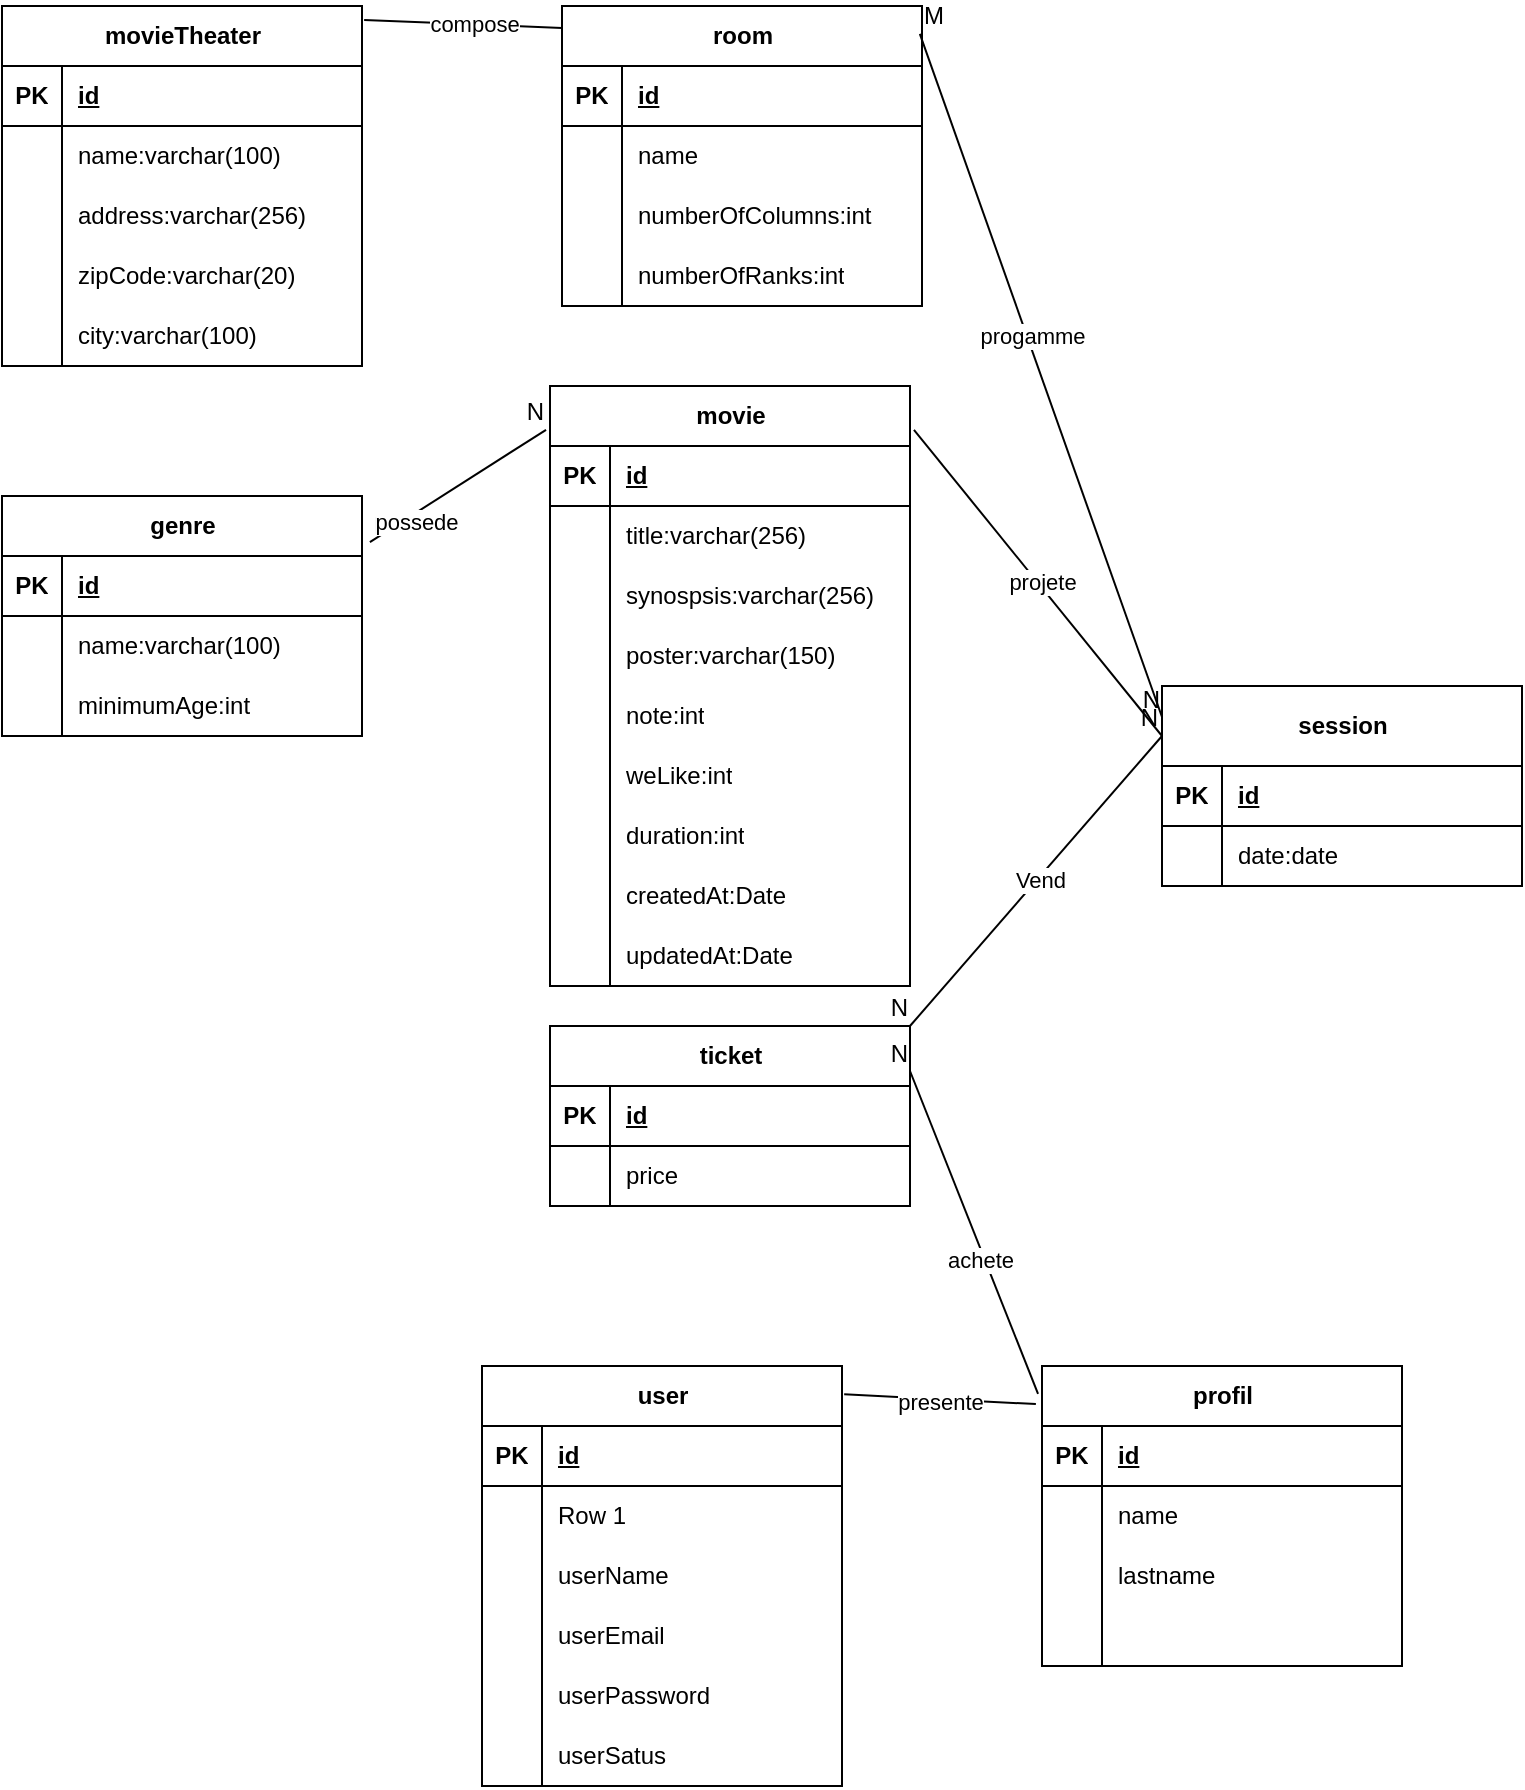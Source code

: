 <mxfile version="26.1.1">
  <diagram name="Page-1" id="TmWIu_iMLcx2jG5zVxqu">
    <mxGraphModel dx="1434" dy="746" grid="1" gridSize="10" guides="1" tooltips="1" connect="1" arrows="1" fold="1" page="1" pageScale="1" pageWidth="827" pageHeight="1169" math="0" shadow="0">
      <root>
        <mxCell id="0" />
        <mxCell id="1" parent="0" />
        <mxCell id="Eovo6TeuMwgqBrmvmddt-1" value="movieTheater" style="shape=table;startSize=30;container=1;collapsible=1;childLayout=tableLayout;fixedRows=1;rowLines=0;fontStyle=1;align=center;resizeLast=1;html=1;" vertex="1" parent="1">
          <mxGeometry x="40" y="40" width="180" height="180" as="geometry" />
        </mxCell>
        <mxCell id="Eovo6TeuMwgqBrmvmddt-2" value="" style="shape=tableRow;horizontal=0;startSize=0;swimlaneHead=0;swimlaneBody=0;fillColor=none;collapsible=0;dropTarget=0;points=[[0,0.5],[1,0.5]];portConstraint=eastwest;top=0;left=0;right=0;bottom=1;" vertex="1" parent="Eovo6TeuMwgqBrmvmddt-1">
          <mxGeometry y="30" width="180" height="30" as="geometry" />
        </mxCell>
        <mxCell id="Eovo6TeuMwgqBrmvmddt-3" value="PK" style="shape=partialRectangle;connectable=0;fillColor=none;top=0;left=0;bottom=0;right=0;fontStyle=1;overflow=hidden;whiteSpace=wrap;html=1;" vertex="1" parent="Eovo6TeuMwgqBrmvmddt-2">
          <mxGeometry width="30" height="30" as="geometry">
            <mxRectangle width="30" height="30" as="alternateBounds" />
          </mxGeometry>
        </mxCell>
        <mxCell id="Eovo6TeuMwgqBrmvmddt-4" value="id" style="shape=partialRectangle;connectable=0;fillColor=none;top=0;left=0;bottom=0;right=0;align=left;spacingLeft=6;fontStyle=5;overflow=hidden;whiteSpace=wrap;html=1;" vertex="1" parent="Eovo6TeuMwgqBrmvmddt-2">
          <mxGeometry x="30" width="150" height="30" as="geometry">
            <mxRectangle width="150" height="30" as="alternateBounds" />
          </mxGeometry>
        </mxCell>
        <mxCell id="Eovo6TeuMwgqBrmvmddt-5" value="" style="shape=tableRow;horizontal=0;startSize=0;swimlaneHead=0;swimlaneBody=0;fillColor=none;collapsible=0;dropTarget=0;points=[[0,0.5],[1,0.5]];portConstraint=eastwest;top=0;left=0;right=0;bottom=0;" vertex="1" parent="Eovo6TeuMwgqBrmvmddt-1">
          <mxGeometry y="60" width="180" height="30" as="geometry" />
        </mxCell>
        <mxCell id="Eovo6TeuMwgqBrmvmddt-6" value="" style="shape=partialRectangle;connectable=0;fillColor=none;top=0;left=0;bottom=0;right=0;editable=1;overflow=hidden;whiteSpace=wrap;html=1;" vertex="1" parent="Eovo6TeuMwgqBrmvmddt-5">
          <mxGeometry width="30" height="30" as="geometry">
            <mxRectangle width="30" height="30" as="alternateBounds" />
          </mxGeometry>
        </mxCell>
        <mxCell id="Eovo6TeuMwgqBrmvmddt-7" value="name:varchar(100)" style="shape=partialRectangle;connectable=0;fillColor=none;top=0;left=0;bottom=0;right=0;align=left;spacingLeft=6;overflow=hidden;whiteSpace=wrap;html=1;" vertex="1" parent="Eovo6TeuMwgqBrmvmddt-5">
          <mxGeometry x="30" width="150" height="30" as="geometry">
            <mxRectangle width="150" height="30" as="alternateBounds" />
          </mxGeometry>
        </mxCell>
        <mxCell id="Eovo6TeuMwgqBrmvmddt-8" value="" style="shape=tableRow;horizontal=0;startSize=0;swimlaneHead=0;swimlaneBody=0;fillColor=none;collapsible=0;dropTarget=0;points=[[0,0.5],[1,0.5]];portConstraint=eastwest;top=0;left=0;right=0;bottom=0;" vertex="1" parent="Eovo6TeuMwgqBrmvmddt-1">
          <mxGeometry y="90" width="180" height="30" as="geometry" />
        </mxCell>
        <mxCell id="Eovo6TeuMwgqBrmvmddt-9" value="" style="shape=partialRectangle;connectable=0;fillColor=none;top=0;left=0;bottom=0;right=0;editable=1;overflow=hidden;whiteSpace=wrap;html=1;" vertex="1" parent="Eovo6TeuMwgqBrmvmddt-8">
          <mxGeometry width="30" height="30" as="geometry">
            <mxRectangle width="30" height="30" as="alternateBounds" />
          </mxGeometry>
        </mxCell>
        <mxCell id="Eovo6TeuMwgqBrmvmddt-10" value="address:varchar(256)" style="shape=partialRectangle;connectable=0;fillColor=none;top=0;left=0;bottom=0;right=0;align=left;spacingLeft=6;overflow=hidden;whiteSpace=wrap;html=1;" vertex="1" parent="Eovo6TeuMwgqBrmvmddt-8">
          <mxGeometry x="30" width="150" height="30" as="geometry">
            <mxRectangle width="150" height="30" as="alternateBounds" />
          </mxGeometry>
        </mxCell>
        <mxCell id="Eovo6TeuMwgqBrmvmddt-11" value="" style="shape=tableRow;horizontal=0;startSize=0;swimlaneHead=0;swimlaneBody=0;fillColor=none;collapsible=0;dropTarget=0;points=[[0,0.5],[1,0.5]];portConstraint=eastwest;top=0;left=0;right=0;bottom=0;" vertex="1" parent="Eovo6TeuMwgqBrmvmddt-1">
          <mxGeometry y="120" width="180" height="30" as="geometry" />
        </mxCell>
        <mxCell id="Eovo6TeuMwgqBrmvmddt-12" value="" style="shape=partialRectangle;connectable=0;fillColor=none;top=0;left=0;bottom=0;right=0;editable=1;overflow=hidden;whiteSpace=wrap;html=1;" vertex="1" parent="Eovo6TeuMwgqBrmvmddt-11">
          <mxGeometry width="30" height="30" as="geometry">
            <mxRectangle width="30" height="30" as="alternateBounds" />
          </mxGeometry>
        </mxCell>
        <mxCell id="Eovo6TeuMwgqBrmvmddt-13" value="zipCode:varchar(20)" style="shape=partialRectangle;connectable=0;fillColor=none;top=0;left=0;bottom=0;right=0;align=left;spacingLeft=6;overflow=hidden;whiteSpace=wrap;html=1;" vertex="1" parent="Eovo6TeuMwgqBrmvmddt-11">
          <mxGeometry x="30" width="150" height="30" as="geometry">
            <mxRectangle width="150" height="30" as="alternateBounds" />
          </mxGeometry>
        </mxCell>
        <mxCell id="Eovo6TeuMwgqBrmvmddt-14" style="shape=tableRow;horizontal=0;startSize=0;swimlaneHead=0;swimlaneBody=0;fillColor=none;collapsible=0;dropTarget=0;points=[[0,0.5],[1,0.5]];portConstraint=eastwest;top=0;left=0;right=0;bottom=0;" vertex="1" parent="Eovo6TeuMwgqBrmvmddt-1">
          <mxGeometry y="150" width="180" height="30" as="geometry" />
        </mxCell>
        <mxCell id="Eovo6TeuMwgqBrmvmddt-15" style="shape=partialRectangle;connectable=0;fillColor=none;top=0;left=0;bottom=0;right=0;editable=1;overflow=hidden;whiteSpace=wrap;html=1;" vertex="1" parent="Eovo6TeuMwgqBrmvmddt-14">
          <mxGeometry width="30" height="30" as="geometry">
            <mxRectangle width="30" height="30" as="alternateBounds" />
          </mxGeometry>
        </mxCell>
        <mxCell id="Eovo6TeuMwgqBrmvmddt-16" value="city:varchar(100)" style="shape=partialRectangle;connectable=0;fillColor=none;top=0;left=0;bottom=0;right=0;align=left;spacingLeft=6;overflow=hidden;whiteSpace=wrap;html=1;" vertex="1" parent="Eovo6TeuMwgqBrmvmddt-14">
          <mxGeometry x="30" width="150" height="30" as="geometry">
            <mxRectangle width="150" height="30" as="alternateBounds" />
          </mxGeometry>
        </mxCell>
        <mxCell id="Eovo6TeuMwgqBrmvmddt-17" value="room" style="shape=table;startSize=30;container=1;collapsible=1;childLayout=tableLayout;fixedRows=1;rowLines=0;fontStyle=1;align=center;resizeLast=1;html=1;" vertex="1" parent="1">
          <mxGeometry x="320" y="40" width="180" height="150" as="geometry" />
        </mxCell>
        <mxCell id="Eovo6TeuMwgqBrmvmddt-18" value="" style="shape=tableRow;horizontal=0;startSize=0;swimlaneHead=0;swimlaneBody=0;fillColor=none;collapsible=0;dropTarget=0;points=[[0,0.5],[1,0.5]];portConstraint=eastwest;top=0;left=0;right=0;bottom=1;" vertex="1" parent="Eovo6TeuMwgqBrmvmddt-17">
          <mxGeometry y="30" width="180" height="30" as="geometry" />
        </mxCell>
        <mxCell id="Eovo6TeuMwgqBrmvmddt-19" value="PK" style="shape=partialRectangle;connectable=0;fillColor=none;top=0;left=0;bottom=0;right=0;fontStyle=1;overflow=hidden;whiteSpace=wrap;html=1;" vertex="1" parent="Eovo6TeuMwgqBrmvmddt-18">
          <mxGeometry width="30" height="30" as="geometry">
            <mxRectangle width="30" height="30" as="alternateBounds" />
          </mxGeometry>
        </mxCell>
        <mxCell id="Eovo6TeuMwgqBrmvmddt-20" value="id" style="shape=partialRectangle;connectable=0;fillColor=none;top=0;left=0;bottom=0;right=0;align=left;spacingLeft=6;fontStyle=5;overflow=hidden;whiteSpace=wrap;html=1;" vertex="1" parent="Eovo6TeuMwgqBrmvmddt-18">
          <mxGeometry x="30" width="150" height="30" as="geometry">
            <mxRectangle width="150" height="30" as="alternateBounds" />
          </mxGeometry>
        </mxCell>
        <mxCell id="Eovo6TeuMwgqBrmvmddt-21" value="" style="shape=tableRow;horizontal=0;startSize=0;swimlaneHead=0;swimlaneBody=0;fillColor=none;collapsible=0;dropTarget=0;points=[[0,0.5],[1,0.5]];portConstraint=eastwest;top=0;left=0;right=0;bottom=0;" vertex="1" parent="Eovo6TeuMwgqBrmvmddt-17">
          <mxGeometry y="60" width="180" height="30" as="geometry" />
        </mxCell>
        <mxCell id="Eovo6TeuMwgqBrmvmddt-22" value="" style="shape=partialRectangle;connectable=0;fillColor=none;top=0;left=0;bottom=0;right=0;editable=1;overflow=hidden;whiteSpace=wrap;html=1;" vertex="1" parent="Eovo6TeuMwgqBrmvmddt-21">
          <mxGeometry width="30" height="30" as="geometry">
            <mxRectangle width="30" height="30" as="alternateBounds" />
          </mxGeometry>
        </mxCell>
        <mxCell id="Eovo6TeuMwgqBrmvmddt-23" value="name" style="shape=partialRectangle;connectable=0;fillColor=none;top=0;left=0;bottom=0;right=0;align=left;spacingLeft=6;overflow=hidden;whiteSpace=wrap;html=1;" vertex="1" parent="Eovo6TeuMwgqBrmvmddt-21">
          <mxGeometry x="30" width="150" height="30" as="geometry">
            <mxRectangle width="150" height="30" as="alternateBounds" />
          </mxGeometry>
        </mxCell>
        <mxCell id="Eovo6TeuMwgqBrmvmddt-24" value="" style="shape=tableRow;horizontal=0;startSize=0;swimlaneHead=0;swimlaneBody=0;fillColor=none;collapsible=0;dropTarget=0;points=[[0,0.5],[1,0.5]];portConstraint=eastwest;top=0;left=0;right=0;bottom=0;" vertex="1" parent="Eovo6TeuMwgqBrmvmddt-17">
          <mxGeometry y="90" width="180" height="30" as="geometry" />
        </mxCell>
        <mxCell id="Eovo6TeuMwgqBrmvmddt-25" value="" style="shape=partialRectangle;connectable=0;fillColor=none;top=0;left=0;bottom=0;right=0;editable=1;overflow=hidden;whiteSpace=wrap;html=1;" vertex="1" parent="Eovo6TeuMwgqBrmvmddt-24">
          <mxGeometry width="30" height="30" as="geometry">
            <mxRectangle width="30" height="30" as="alternateBounds" />
          </mxGeometry>
        </mxCell>
        <mxCell id="Eovo6TeuMwgqBrmvmddt-26" value="numberOfColumns:int" style="shape=partialRectangle;connectable=0;fillColor=none;top=0;left=0;bottom=0;right=0;align=left;spacingLeft=6;overflow=hidden;whiteSpace=wrap;html=1;" vertex="1" parent="Eovo6TeuMwgqBrmvmddt-24">
          <mxGeometry x="30" width="150" height="30" as="geometry">
            <mxRectangle width="150" height="30" as="alternateBounds" />
          </mxGeometry>
        </mxCell>
        <mxCell id="Eovo6TeuMwgqBrmvmddt-27" value="" style="shape=tableRow;horizontal=0;startSize=0;swimlaneHead=0;swimlaneBody=0;fillColor=none;collapsible=0;dropTarget=0;points=[[0,0.5],[1,0.5]];portConstraint=eastwest;top=0;left=0;right=0;bottom=0;" vertex="1" parent="Eovo6TeuMwgqBrmvmddt-17">
          <mxGeometry y="120" width="180" height="30" as="geometry" />
        </mxCell>
        <mxCell id="Eovo6TeuMwgqBrmvmddt-28" value="" style="shape=partialRectangle;connectable=0;fillColor=none;top=0;left=0;bottom=0;right=0;editable=1;overflow=hidden;whiteSpace=wrap;html=1;" vertex="1" parent="Eovo6TeuMwgqBrmvmddt-27">
          <mxGeometry width="30" height="30" as="geometry">
            <mxRectangle width="30" height="30" as="alternateBounds" />
          </mxGeometry>
        </mxCell>
        <mxCell id="Eovo6TeuMwgqBrmvmddt-29" value="numberOfRanks:int" style="shape=partialRectangle;connectable=0;fillColor=none;top=0;left=0;bottom=0;right=0;align=left;spacingLeft=6;overflow=hidden;whiteSpace=wrap;html=1;" vertex="1" parent="Eovo6TeuMwgqBrmvmddt-27">
          <mxGeometry x="30" width="150" height="30" as="geometry">
            <mxRectangle width="150" height="30" as="alternateBounds" />
          </mxGeometry>
        </mxCell>
        <mxCell id="Eovo6TeuMwgqBrmvmddt-30" value="" style="endArrow=none;html=1;rounded=0;exitX=1.006;exitY=0.039;exitDx=0;exitDy=0;exitPerimeter=0;entryX=0;entryY=0.073;entryDx=0;entryDy=0;entryPerimeter=0;" edge="1" parent="1" source="Eovo6TeuMwgqBrmvmddt-1" target="Eovo6TeuMwgqBrmvmddt-17">
          <mxGeometry relative="1" as="geometry">
            <mxPoint x="260" y="110" as="sourcePoint" />
            <mxPoint x="420" y="110" as="targetPoint" />
          </mxGeometry>
        </mxCell>
        <mxCell id="Eovo6TeuMwgqBrmvmddt-104" value="compose" style="edgeLabel;html=1;align=center;verticalAlign=middle;resizable=0;points=[];" vertex="1" connectable="0" parent="Eovo6TeuMwgqBrmvmddt-30">
          <mxGeometry x="0.11" relative="1" as="geometry">
            <mxPoint as="offset" />
          </mxGeometry>
        </mxCell>
        <mxCell id="Eovo6TeuMwgqBrmvmddt-31" value="session" style="shape=table;startSize=40;container=1;collapsible=1;childLayout=tableLayout;fixedRows=1;rowLines=0;fontStyle=1;align=center;resizeLast=1;html=1;" vertex="1" parent="1">
          <mxGeometry x="620" y="380" width="180" height="100" as="geometry" />
        </mxCell>
        <mxCell id="Eovo6TeuMwgqBrmvmddt-32" value="" style="shape=tableRow;horizontal=0;startSize=0;swimlaneHead=0;swimlaneBody=0;fillColor=none;collapsible=0;dropTarget=0;points=[[0,0.5],[1,0.5]];portConstraint=eastwest;top=0;left=0;right=0;bottom=1;" vertex="1" parent="Eovo6TeuMwgqBrmvmddt-31">
          <mxGeometry y="40" width="180" height="30" as="geometry" />
        </mxCell>
        <mxCell id="Eovo6TeuMwgqBrmvmddt-33" value="PK" style="shape=partialRectangle;connectable=0;fillColor=none;top=0;left=0;bottom=0;right=0;fontStyle=1;overflow=hidden;whiteSpace=wrap;html=1;" vertex="1" parent="Eovo6TeuMwgqBrmvmddt-32">
          <mxGeometry width="30" height="30" as="geometry">
            <mxRectangle width="30" height="30" as="alternateBounds" />
          </mxGeometry>
        </mxCell>
        <mxCell id="Eovo6TeuMwgqBrmvmddt-34" value="id" style="shape=partialRectangle;connectable=0;fillColor=none;top=0;left=0;bottom=0;right=0;align=left;spacingLeft=6;fontStyle=5;overflow=hidden;whiteSpace=wrap;html=1;" vertex="1" parent="Eovo6TeuMwgqBrmvmddt-32">
          <mxGeometry x="30" width="150" height="30" as="geometry">
            <mxRectangle width="150" height="30" as="alternateBounds" />
          </mxGeometry>
        </mxCell>
        <mxCell id="Eovo6TeuMwgqBrmvmddt-35" value="" style="shape=tableRow;horizontal=0;startSize=0;swimlaneHead=0;swimlaneBody=0;fillColor=none;collapsible=0;dropTarget=0;points=[[0,0.5],[1,0.5]];portConstraint=eastwest;top=0;left=0;right=0;bottom=0;" vertex="1" parent="Eovo6TeuMwgqBrmvmddt-31">
          <mxGeometry y="70" width="180" height="30" as="geometry" />
        </mxCell>
        <mxCell id="Eovo6TeuMwgqBrmvmddt-36" value="" style="shape=partialRectangle;connectable=0;fillColor=none;top=0;left=0;bottom=0;right=0;editable=1;overflow=hidden;whiteSpace=wrap;html=1;" vertex="1" parent="Eovo6TeuMwgqBrmvmddt-35">
          <mxGeometry width="30" height="30" as="geometry">
            <mxRectangle width="30" height="30" as="alternateBounds" />
          </mxGeometry>
        </mxCell>
        <mxCell id="Eovo6TeuMwgqBrmvmddt-37" value="date:date" style="shape=partialRectangle;connectable=0;fillColor=none;top=0;left=0;bottom=0;right=0;align=left;spacingLeft=6;overflow=hidden;whiteSpace=wrap;html=1;" vertex="1" parent="Eovo6TeuMwgqBrmvmddt-35">
          <mxGeometry x="30" width="150" height="30" as="geometry">
            <mxRectangle width="150" height="30" as="alternateBounds" />
          </mxGeometry>
        </mxCell>
        <mxCell id="Eovo6TeuMwgqBrmvmddt-47" value="" style="endArrow=none;html=1;rounded=0;exitX=0.994;exitY=0.093;exitDx=0;exitDy=0;exitPerimeter=0;entryX=0;entryY=0.155;entryDx=0;entryDy=0;entryPerimeter=0;" edge="1" parent="1" source="Eovo6TeuMwgqBrmvmddt-17" target="Eovo6TeuMwgqBrmvmddt-31">
          <mxGeometry relative="1" as="geometry">
            <mxPoint x="320" y="350" as="sourcePoint" />
            <mxPoint x="480" y="350" as="targetPoint" />
          </mxGeometry>
        </mxCell>
        <mxCell id="Eovo6TeuMwgqBrmvmddt-48" value="M" style="resizable=0;html=1;whiteSpace=wrap;align=left;verticalAlign=bottom;" connectable="0" vertex="1" parent="Eovo6TeuMwgqBrmvmddt-47">
          <mxGeometry x="-1" relative="1" as="geometry" />
        </mxCell>
        <mxCell id="Eovo6TeuMwgqBrmvmddt-49" value="N" style="resizable=0;html=1;whiteSpace=wrap;align=right;verticalAlign=bottom;" connectable="0" vertex="1" parent="Eovo6TeuMwgqBrmvmddt-47">
          <mxGeometry x="1" relative="1" as="geometry" />
        </mxCell>
        <mxCell id="Eovo6TeuMwgqBrmvmddt-105" value="progamme" style="edgeLabel;html=1;align=center;verticalAlign=middle;resizable=0;points=[];" vertex="1" connectable="0" parent="Eovo6TeuMwgqBrmvmddt-47">
          <mxGeometry x="-0.113" y="2" relative="1" as="geometry">
            <mxPoint as="offset" />
          </mxGeometry>
        </mxCell>
        <mxCell id="Eovo6TeuMwgqBrmvmddt-50" value="genre" style="shape=table;startSize=30;container=1;collapsible=1;childLayout=tableLayout;fixedRows=1;rowLines=0;fontStyle=1;align=center;resizeLast=1;html=1;" vertex="1" parent="1">
          <mxGeometry x="40" y="285" width="180" height="120" as="geometry" />
        </mxCell>
        <mxCell id="Eovo6TeuMwgqBrmvmddt-51" value="" style="shape=tableRow;horizontal=0;startSize=0;swimlaneHead=0;swimlaneBody=0;fillColor=none;collapsible=0;dropTarget=0;points=[[0,0.5],[1,0.5]];portConstraint=eastwest;top=0;left=0;right=0;bottom=1;" vertex="1" parent="Eovo6TeuMwgqBrmvmddt-50">
          <mxGeometry y="30" width="180" height="30" as="geometry" />
        </mxCell>
        <mxCell id="Eovo6TeuMwgqBrmvmddt-52" value="PK" style="shape=partialRectangle;connectable=0;fillColor=none;top=0;left=0;bottom=0;right=0;fontStyle=1;overflow=hidden;whiteSpace=wrap;html=1;" vertex="1" parent="Eovo6TeuMwgqBrmvmddt-51">
          <mxGeometry width="30" height="30" as="geometry">
            <mxRectangle width="30" height="30" as="alternateBounds" />
          </mxGeometry>
        </mxCell>
        <mxCell id="Eovo6TeuMwgqBrmvmddt-53" value="id" style="shape=partialRectangle;connectable=0;fillColor=none;top=0;left=0;bottom=0;right=0;align=left;spacingLeft=6;fontStyle=5;overflow=hidden;whiteSpace=wrap;html=1;" vertex="1" parent="Eovo6TeuMwgqBrmvmddt-51">
          <mxGeometry x="30" width="150" height="30" as="geometry">
            <mxRectangle width="150" height="30" as="alternateBounds" />
          </mxGeometry>
        </mxCell>
        <mxCell id="Eovo6TeuMwgqBrmvmddt-54" value="" style="shape=tableRow;horizontal=0;startSize=0;swimlaneHead=0;swimlaneBody=0;fillColor=none;collapsible=0;dropTarget=0;points=[[0,0.5],[1,0.5]];portConstraint=eastwest;top=0;left=0;right=0;bottom=0;" vertex="1" parent="Eovo6TeuMwgqBrmvmddt-50">
          <mxGeometry y="60" width="180" height="30" as="geometry" />
        </mxCell>
        <mxCell id="Eovo6TeuMwgqBrmvmddt-55" value="" style="shape=partialRectangle;connectable=0;fillColor=none;top=0;left=0;bottom=0;right=0;editable=1;overflow=hidden;whiteSpace=wrap;html=1;" vertex="1" parent="Eovo6TeuMwgqBrmvmddt-54">
          <mxGeometry width="30" height="30" as="geometry">
            <mxRectangle width="30" height="30" as="alternateBounds" />
          </mxGeometry>
        </mxCell>
        <mxCell id="Eovo6TeuMwgqBrmvmddt-56" value="name:varchar(100)" style="shape=partialRectangle;connectable=0;fillColor=none;top=0;left=0;bottom=0;right=0;align=left;spacingLeft=6;overflow=hidden;whiteSpace=wrap;html=1;" vertex="1" parent="Eovo6TeuMwgqBrmvmddt-54">
          <mxGeometry x="30" width="150" height="30" as="geometry">
            <mxRectangle width="150" height="30" as="alternateBounds" />
          </mxGeometry>
        </mxCell>
        <mxCell id="Eovo6TeuMwgqBrmvmddt-57" value="" style="shape=tableRow;horizontal=0;startSize=0;swimlaneHead=0;swimlaneBody=0;fillColor=none;collapsible=0;dropTarget=0;points=[[0,0.5],[1,0.5]];portConstraint=eastwest;top=0;left=0;right=0;bottom=0;" vertex="1" parent="Eovo6TeuMwgqBrmvmddt-50">
          <mxGeometry y="90" width="180" height="30" as="geometry" />
        </mxCell>
        <mxCell id="Eovo6TeuMwgqBrmvmddt-58" value="" style="shape=partialRectangle;connectable=0;fillColor=none;top=0;left=0;bottom=0;right=0;editable=1;overflow=hidden;whiteSpace=wrap;html=1;" vertex="1" parent="Eovo6TeuMwgqBrmvmddt-57">
          <mxGeometry width="30" height="30" as="geometry">
            <mxRectangle width="30" height="30" as="alternateBounds" />
          </mxGeometry>
        </mxCell>
        <mxCell id="Eovo6TeuMwgqBrmvmddt-59" value="minimumAge:int" style="shape=partialRectangle;connectable=0;fillColor=none;top=0;left=0;bottom=0;right=0;align=left;spacingLeft=6;overflow=hidden;whiteSpace=wrap;html=1;" vertex="1" parent="Eovo6TeuMwgqBrmvmddt-57">
          <mxGeometry x="30" width="150" height="30" as="geometry">
            <mxRectangle width="150" height="30" as="alternateBounds" />
          </mxGeometry>
        </mxCell>
        <mxCell id="Eovo6TeuMwgqBrmvmddt-66" value="movie" style="shape=table;startSize=30;container=1;collapsible=1;childLayout=tableLayout;fixedRows=1;rowLines=0;fontStyle=1;align=center;resizeLast=1;html=1;" vertex="1" parent="1">
          <mxGeometry x="314" y="230" width="180" height="300" as="geometry" />
        </mxCell>
        <mxCell id="Eovo6TeuMwgqBrmvmddt-67" value="" style="shape=tableRow;horizontal=0;startSize=0;swimlaneHead=0;swimlaneBody=0;fillColor=none;collapsible=0;dropTarget=0;points=[[0,0.5],[1,0.5]];portConstraint=eastwest;top=0;left=0;right=0;bottom=1;" vertex="1" parent="Eovo6TeuMwgqBrmvmddt-66">
          <mxGeometry y="30" width="180" height="30" as="geometry" />
        </mxCell>
        <mxCell id="Eovo6TeuMwgqBrmvmddt-68" value="PK" style="shape=partialRectangle;connectable=0;fillColor=none;top=0;left=0;bottom=0;right=0;fontStyle=1;overflow=hidden;whiteSpace=wrap;html=1;" vertex="1" parent="Eovo6TeuMwgqBrmvmddt-67">
          <mxGeometry width="30" height="30" as="geometry">
            <mxRectangle width="30" height="30" as="alternateBounds" />
          </mxGeometry>
        </mxCell>
        <mxCell id="Eovo6TeuMwgqBrmvmddt-69" value="id" style="shape=partialRectangle;connectable=0;fillColor=none;top=0;left=0;bottom=0;right=0;align=left;spacingLeft=6;fontStyle=5;overflow=hidden;whiteSpace=wrap;html=1;" vertex="1" parent="Eovo6TeuMwgqBrmvmddt-67">
          <mxGeometry x="30" width="150" height="30" as="geometry">
            <mxRectangle width="150" height="30" as="alternateBounds" />
          </mxGeometry>
        </mxCell>
        <mxCell id="Eovo6TeuMwgqBrmvmddt-70" value="" style="shape=tableRow;horizontal=0;startSize=0;swimlaneHead=0;swimlaneBody=0;fillColor=none;collapsible=0;dropTarget=0;points=[[0,0.5],[1,0.5]];portConstraint=eastwest;top=0;left=0;right=0;bottom=0;" vertex="1" parent="Eovo6TeuMwgqBrmvmddt-66">
          <mxGeometry y="60" width="180" height="30" as="geometry" />
        </mxCell>
        <mxCell id="Eovo6TeuMwgqBrmvmddt-71" value="" style="shape=partialRectangle;connectable=0;fillColor=none;top=0;left=0;bottom=0;right=0;editable=1;overflow=hidden;whiteSpace=wrap;html=1;" vertex="1" parent="Eovo6TeuMwgqBrmvmddt-70">
          <mxGeometry width="30" height="30" as="geometry">
            <mxRectangle width="30" height="30" as="alternateBounds" />
          </mxGeometry>
        </mxCell>
        <mxCell id="Eovo6TeuMwgqBrmvmddt-72" value="title:varchar(256)" style="shape=partialRectangle;connectable=0;fillColor=none;top=0;left=0;bottom=0;right=0;align=left;spacingLeft=6;overflow=hidden;whiteSpace=wrap;html=1;" vertex="1" parent="Eovo6TeuMwgqBrmvmddt-70">
          <mxGeometry x="30" width="150" height="30" as="geometry">
            <mxRectangle width="150" height="30" as="alternateBounds" />
          </mxGeometry>
        </mxCell>
        <mxCell id="Eovo6TeuMwgqBrmvmddt-73" value="" style="shape=tableRow;horizontal=0;startSize=0;swimlaneHead=0;swimlaneBody=0;fillColor=none;collapsible=0;dropTarget=0;points=[[0,0.5],[1,0.5]];portConstraint=eastwest;top=0;left=0;right=0;bottom=0;" vertex="1" parent="Eovo6TeuMwgqBrmvmddt-66">
          <mxGeometry y="90" width="180" height="30" as="geometry" />
        </mxCell>
        <mxCell id="Eovo6TeuMwgqBrmvmddt-74" value="" style="shape=partialRectangle;connectable=0;fillColor=none;top=0;left=0;bottom=0;right=0;editable=1;overflow=hidden;whiteSpace=wrap;html=1;" vertex="1" parent="Eovo6TeuMwgqBrmvmddt-73">
          <mxGeometry width="30" height="30" as="geometry">
            <mxRectangle width="30" height="30" as="alternateBounds" />
          </mxGeometry>
        </mxCell>
        <mxCell id="Eovo6TeuMwgqBrmvmddt-75" value="synospsis:varchar(256)" style="shape=partialRectangle;connectable=0;fillColor=none;top=0;left=0;bottom=0;right=0;align=left;spacingLeft=6;overflow=hidden;whiteSpace=wrap;html=1;" vertex="1" parent="Eovo6TeuMwgqBrmvmddt-73">
          <mxGeometry x="30" width="150" height="30" as="geometry">
            <mxRectangle width="150" height="30" as="alternateBounds" />
          </mxGeometry>
        </mxCell>
        <mxCell id="Eovo6TeuMwgqBrmvmddt-76" value="" style="shape=tableRow;horizontal=0;startSize=0;swimlaneHead=0;swimlaneBody=0;fillColor=none;collapsible=0;dropTarget=0;points=[[0,0.5],[1,0.5]];portConstraint=eastwest;top=0;left=0;right=0;bottom=0;" vertex="1" parent="Eovo6TeuMwgqBrmvmddt-66">
          <mxGeometry y="120" width="180" height="30" as="geometry" />
        </mxCell>
        <mxCell id="Eovo6TeuMwgqBrmvmddt-77" value="" style="shape=partialRectangle;connectable=0;fillColor=none;top=0;left=0;bottom=0;right=0;editable=1;overflow=hidden;whiteSpace=wrap;html=1;" vertex="1" parent="Eovo6TeuMwgqBrmvmddt-76">
          <mxGeometry width="30" height="30" as="geometry">
            <mxRectangle width="30" height="30" as="alternateBounds" />
          </mxGeometry>
        </mxCell>
        <mxCell id="Eovo6TeuMwgqBrmvmddt-78" value="poster:varchar(150)" style="shape=partialRectangle;connectable=0;fillColor=none;top=0;left=0;bottom=0;right=0;align=left;spacingLeft=6;overflow=hidden;whiteSpace=wrap;html=1;" vertex="1" parent="Eovo6TeuMwgqBrmvmddt-76">
          <mxGeometry x="30" width="150" height="30" as="geometry">
            <mxRectangle width="150" height="30" as="alternateBounds" />
          </mxGeometry>
        </mxCell>
        <mxCell id="Eovo6TeuMwgqBrmvmddt-79" style="shape=tableRow;horizontal=0;startSize=0;swimlaneHead=0;swimlaneBody=0;fillColor=none;collapsible=0;dropTarget=0;points=[[0,0.5],[1,0.5]];portConstraint=eastwest;top=0;left=0;right=0;bottom=0;" vertex="1" parent="Eovo6TeuMwgqBrmvmddt-66">
          <mxGeometry y="150" width="180" height="30" as="geometry" />
        </mxCell>
        <mxCell id="Eovo6TeuMwgqBrmvmddt-80" style="shape=partialRectangle;connectable=0;fillColor=none;top=0;left=0;bottom=0;right=0;editable=1;overflow=hidden;whiteSpace=wrap;html=1;" vertex="1" parent="Eovo6TeuMwgqBrmvmddt-79">
          <mxGeometry width="30" height="30" as="geometry">
            <mxRectangle width="30" height="30" as="alternateBounds" />
          </mxGeometry>
        </mxCell>
        <mxCell id="Eovo6TeuMwgqBrmvmddt-81" value="note:int" style="shape=partialRectangle;connectable=0;fillColor=none;top=0;left=0;bottom=0;right=0;align=left;spacingLeft=6;overflow=hidden;whiteSpace=wrap;html=1;" vertex="1" parent="Eovo6TeuMwgqBrmvmddt-79">
          <mxGeometry x="30" width="150" height="30" as="geometry">
            <mxRectangle width="150" height="30" as="alternateBounds" />
          </mxGeometry>
        </mxCell>
        <mxCell id="Eovo6TeuMwgqBrmvmddt-82" style="shape=tableRow;horizontal=0;startSize=0;swimlaneHead=0;swimlaneBody=0;fillColor=none;collapsible=0;dropTarget=0;points=[[0,0.5],[1,0.5]];portConstraint=eastwest;top=0;left=0;right=0;bottom=0;" vertex="1" parent="Eovo6TeuMwgqBrmvmddt-66">
          <mxGeometry y="180" width="180" height="30" as="geometry" />
        </mxCell>
        <mxCell id="Eovo6TeuMwgqBrmvmddt-83" style="shape=partialRectangle;connectable=0;fillColor=none;top=0;left=0;bottom=0;right=0;editable=1;overflow=hidden;whiteSpace=wrap;html=1;" vertex="1" parent="Eovo6TeuMwgqBrmvmddt-82">
          <mxGeometry width="30" height="30" as="geometry">
            <mxRectangle width="30" height="30" as="alternateBounds" />
          </mxGeometry>
        </mxCell>
        <mxCell id="Eovo6TeuMwgqBrmvmddt-84" value="weLike:int" style="shape=partialRectangle;connectable=0;fillColor=none;top=0;left=0;bottom=0;right=0;align=left;spacingLeft=6;overflow=hidden;whiteSpace=wrap;html=1;" vertex="1" parent="Eovo6TeuMwgqBrmvmddt-82">
          <mxGeometry x="30" width="150" height="30" as="geometry">
            <mxRectangle width="150" height="30" as="alternateBounds" />
          </mxGeometry>
        </mxCell>
        <mxCell id="Eovo6TeuMwgqBrmvmddt-85" style="shape=tableRow;horizontal=0;startSize=0;swimlaneHead=0;swimlaneBody=0;fillColor=none;collapsible=0;dropTarget=0;points=[[0,0.5],[1,0.5]];portConstraint=eastwest;top=0;left=0;right=0;bottom=0;" vertex="1" parent="Eovo6TeuMwgqBrmvmddt-66">
          <mxGeometry y="210" width="180" height="30" as="geometry" />
        </mxCell>
        <mxCell id="Eovo6TeuMwgqBrmvmddt-86" style="shape=partialRectangle;connectable=0;fillColor=none;top=0;left=0;bottom=0;right=0;editable=1;overflow=hidden;whiteSpace=wrap;html=1;" vertex="1" parent="Eovo6TeuMwgqBrmvmddt-85">
          <mxGeometry width="30" height="30" as="geometry">
            <mxRectangle width="30" height="30" as="alternateBounds" />
          </mxGeometry>
        </mxCell>
        <mxCell id="Eovo6TeuMwgqBrmvmddt-87" value="duration:int" style="shape=partialRectangle;connectable=0;fillColor=none;top=0;left=0;bottom=0;right=0;align=left;spacingLeft=6;overflow=hidden;whiteSpace=wrap;html=1;" vertex="1" parent="Eovo6TeuMwgqBrmvmddt-85">
          <mxGeometry x="30" width="150" height="30" as="geometry">
            <mxRectangle width="150" height="30" as="alternateBounds" />
          </mxGeometry>
        </mxCell>
        <mxCell id="Eovo6TeuMwgqBrmvmddt-88" style="shape=tableRow;horizontal=0;startSize=0;swimlaneHead=0;swimlaneBody=0;fillColor=none;collapsible=0;dropTarget=0;points=[[0,0.5],[1,0.5]];portConstraint=eastwest;top=0;left=0;right=0;bottom=0;" vertex="1" parent="Eovo6TeuMwgqBrmvmddt-66">
          <mxGeometry y="240" width="180" height="30" as="geometry" />
        </mxCell>
        <mxCell id="Eovo6TeuMwgqBrmvmddt-89" style="shape=partialRectangle;connectable=0;fillColor=none;top=0;left=0;bottom=0;right=0;editable=1;overflow=hidden;whiteSpace=wrap;html=1;" vertex="1" parent="Eovo6TeuMwgqBrmvmddt-88">
          <mxGeometry width="30" height="30" as="geometry">
            <mxRectangle width="30" height="30" as="alternateBounds" />
          </mxGeometry>
        </mxCell>
        <mxCell id="Eovo6TeuMwgqBrmvmddt-90" value="createdAt:Date" style="shape=partialRectangle;connectable=0;fillColor=none;top=0;left=0;bottom=0;right=0;align=left;spacingLeft=6;overflow=hidden;whiteSpace=wrap;html=1;" vertex="1" parent="Eovo6TeuMwgqBrmvmddt-88">
          <mxGeometry x="30" width="150" height="30" as="geometry">
            <mxRectangle width="150" height="30" as="alternateBounds" />
          </mxGeometry>
        </mxCell>
        <mxCell id="Eovo6TeuMwgqBrmvmddt-91" style="shape=tableRow;horizontal=0;startSize=0;swimlaneHead=0;swimlaneBody=0;fillColor=none;collapsible=0;dropTarget=0;points=[[0,0.5],[1,0.5]];portConstraint=eastwest;top=0;left=0;right=0;bottom=0;" vertex="1" parent="Eovo6TeuMwgqBrmvmddt-66">
          <mxGeometry y="270" width="180" height="30" as="geometry" />
        </mxCell>
        <mxCell id="Eovo6TeuMwgqBrmvmddt-92" style="shape=partialRectangle;connectable=0;fillColor=none;top=0;left=0;bottom=0;right=0;editable=1;overflow=hidden;whiteSpace=wrap;html=1;" vertex="1" parent="Eovo6TeuMwgqBrmvmddt-91">
          <mxGeometry width="30" height="30" as="geometry">
            <mxRectangle width="30" height="30" as="alternateBounds" />
          </mxGeometry>
        </mxCell>
        <mxCell id="Eovo6TeuMwgqBrmvmddt-93" value="updatedAt:Date" style="shape=partialRectangle;connectable=0;fillColor=none;top=0;left=0;bottom=0;right=0;align=left;spacingLeft=6;overflow=hidden;whiteSpace=wrap;html=1;" vertex="1" parent="Eovo6TeuMwgqBrmvmddt-91">
          <mxGeometry x="30" width="150" height="30" as="geometry">
            <mxRectangle width="150" height="30" as="alternateBounds" />
          </mxGeometry>
        </mxCell>
        <mxCell id="Eovo6TeuMwgqBrmvmddt-100" value="" style="endArrow=none;html=1;rounded=0;exitX=1.022;exitY=0.192;exitDx=0;exitDy=0;exitPerimeter=0;entryX=-0.011;entryY=0.073;entryDx=0;entryDy=0;entryPerimeter=0;" edge="1" parent="1" source="Eovo6TeuMwgqBrmvmddt-50" target="Eovo6TeuMwgqBrmvmddt-66">
          <mxGeometry relative="1" as="geometry">
            <mxPoint x="360" y="320" as="sourcePoint" />
            <mxPoint x="490" y="320" as="targetPoint" />
          </mxGeometry>
        </mxCell>
        <mxCell id="Eovo6TeuMwgqBrmvmddt-101" value="M" style="resizable=0;html=1;whiteSpace=wrap;align=left;verticalAlign=bottom;" connectable="0" vertex="1" parent="Eovo6TeuMwgqBrmvmddt-100">
          <mxGeometry x="-1" relative="1" as="geometry" />
        </mxCell>
        <mxCell id="Eovo6TeuMwgqBrmvmddt-102" value="N" style="resizable=0;html=1;whiteSpace=wrap;align=right;verticalAlign=bottom;" connectable="0" vertex="1" parent="Eovo6TeuMwgqBrmvmddt-100">
          <mxGeometry x="1" relative="1" as="geometry" />
        </mxCell>
        <mxCell id="Eovo6TeuMwgqBrmvmddt-103" value="possede" style="edgeLabel;html=1;align=center;verticalAlign=middle;resizable=0;points=[];" vertex="1" connectable="0" parent="Eovo6TeuMwgqBrmvmddt-100">
          <mxGeometry x="-0.532" y="-4" relative="1" as="geometry">
            <mxPoint as="offset" />
          </mxGeometry>
        </mxCell>
        <mxCell id="Eovo6TeuMwgqBrmvmddt-106" value="" style="endArrow=none;html=1;rounded=0;entryX=0;entryY=0.25;entryDx=0;entryDy=0;exitX=1.011;exitY=0.073;exitDx=0;exitDy=0;exitPerimeter=0;" edge="1" parent="1" source="Eovo6TeuMwgqBrmvmddt-66" target="Eovo6TeuMwgqBrmvmddt-31">
          <mxGeometry relative="1" as="geometry">
            <mxPoint x="360" y="320" as="sourcePoint" />
            <mxPoint x="520" y="320" as="targetPoint" />
          </mxGeometry>
        </mxCell>
        <mxCell id="Eovo6TeuMwgqBrmvmddt-107" value="N" style="resizable=0;html=1;whiteSpace=wrap;align=right;verticalAlign=bottom;" connectable="0" vertex="1" parent="Eovo6TeuMwgqBrmvmddt-106">
          <mxGeometry x="1" relative="1" as="geometry" />
        </mxCell>
        <mxCell id="Eovo6TeuMwgqBrmvmddt-108" value="projete" style="edgeLabel;html=1;align=center;verticalAlign=middle;resizable=0;points=[];" vertex="1" connectable="0" parent="Eovo6TeuMwgqBrmvmddt-106">
          <mxGeometry x="0.012" y="2" relative="1" as="geometry">
            <mxPoint as="offset" />
          </mxGeometry>
        </mxCell>
        <mxCell id="Eovo6TeuMwgqBrmvmddt-113" value="ticket" style="shape=table;startSize=30;container=1;collapsible=1;childLayout=tableLayout;fixedRows=1;rowLines=0;fontStyle=1;align=center;resizeLast=1;html=1;" vertex="1" parent="1">
          <mxGeometry x="314" y="550" width="180" height="90" as="geometry" />
        </mxCell>
        <mxCell id="Eovo6TeuMwgqBrmvmddt-114" value="" style="shape=tableRow;horizontal=0;startSize=0;swimlaneHead=0;swimlaneBody=0;fillColor=none;collapsible=0;dropTarget=0;points=[[0,0.5],[1,0.5]];portConstraint=eastwest;top=0;left=0;right=0;bottom=1;" vertex="1" parent="Eovo6TeuMwgqBrmvmddt-113">
          <mxGeometry y="30" width="180" height="30" as="geometry" />
        </mxCell>
        <mxCell id="Eovo6TeuMwgqBrmvmddt-115" value="PK" style="shape=partialRectangle;connectable=0;fillColor=none;top=0;left=0;bottom=0;right=0;fontStyle=1;overflow=hidden;whiteSpace=wrap;html=1;" vertex="1" parent="Eovo6TeuMwgqBrmvmddt-114">
          <mxGeometry width="30" height="30" as="geometry">
            <mxRectangle width="30" height="30" as="alternateBounds" />
          </mxGeometry>
        </mxCell>
        <mxCell id="Eovo6TeuMwgqBrmvmddt-116" value="id" style="shape=partialRectangle;connectable=0;fillColor=none;top=0;left=0;bottom=0;right=0;align=left;spacingLeft=6;fontStyle=5;overflow=hidden;whiteSpace=wrap;html=1;" vertex="1" parent="Eovo6TeuMwgqBrmvmddt-114">
          <mxGeometry x="30" width="150" height="30" as="geometry">
            <mxRectangle width="150" height="30" as="alternateBounds" />
          </mxGeometry>
        </mxCell>
        <mxCell id="Eovo6TeuMwgqBrmvmddt-117" value="" style="shape=tableRow;horizontal=0;startSize=0;swimlaneHead=0;swimlaneBody=0;fillColor=none;collapsible=0;dropTarget=0;points=[[0,0.5],[1,0.5]];portConstraint=eastwest;top=0;left=0;right=0;bottom=0;" vertex="1" parent="Eovo6TeuMwgqBrmvmddt-113">
          <mxGeometry y="60" width="180" height="30" as="geometry" />
        </mxCell>
        <mxCell id="Eovo6TeuMwgqBrmvmddt-118" value="" style="shape=partialRectangle;connectable=0;fillColor=none;top=0;left=0;bottom=0;right=0;editable=1;overflow=hidden;whiteSpace=wrap;html=1;" vertex="1" parent="Eovo6TeuMwgqBrmvmddt-117">
          <mxGeometry width="30" height="30" as="geometry">
            <mxRectangle width="30" height="30" as="alternateBounds" />
          </mxGeometry>
        </mxCell>
        <mxCell id="Eovo6TeuMwgqBrmvmddt-119" value="price" style="shape=partialRectangle;connectable=0;fillColor=none;top=0;left=0;bottom=0;right=0;align=left;spacingLeft=6;overflow=hidden;whiteSpace=wrap;html=1;" vertex="1" parent="Eovo6TeuMwgqBrmvmddt-117">
          <mxGeometry x="30" width="150" height="30" as="geometry">
            <mxRectangle width="150" height="30" as="alternateBounds" />
          </mxGeometry>
        </mxCell>
        <mxCell id="Eovo6TeuMwgqBrmvmddt-142" value="" style="endArrow=none;html=1;rounded=0;entryX=1;entryY=0;entryDx=0;entryDy=0;exitX=0;exitY=0.25;exitDx=0;exitDy=0;" edge="1" parent="1" source="Eovo6TeuMwgqBrmvmddt-31" target="Eovo6TeuMwgqBrmvmddt-113">
          <mxGeometry relative="1" as="geometry">
            <mxPoint x="500" y="410" as="sourcePoint" />
            <mxPoint x="660" y="410" as="targetPoint" />
          </mxGeometry>
        </mxCell>
        <mxCell id="Eovo6TeuMwgqBrmvmddt-143" value="N" style="resizable=0;html=1;whiteSpace=wrap;align=right;verticalAlign=bottom;" connectable="0" vertex="1" parent="Eovo6TeuMwgqBrmvmddt-142">
          <mxGeometry x="1" relative="1" as="geometry" />
        </mxCell>
        <mxCell id="Eovo6TeuMwgqBrmvmddt-161" value="Vend" style="edgeLabel;html=1;align=center;verticalAlign=middle;resizable=0;points=[];" vertex="1" connectable="0" parent="Eovo6TeuMwgqBrmvmddt-142">
          <mxGeometry x="-0.018" y="1" relative="1" as="geometry">
            <mxPoint as="offset" />
          </mxGeometry>
        </mxCell>
        <mxCell id="Eovo6TeuMwgqBrmvmddt-144" value="profil" style="shape=table;startSize=30;container=1;collapsible=1;childLayout=tableLayout;fixedRows=1;rowLines=0;fontStyle=1;align=center;resizeLast=1;html=1;" vertex="1" parent="1">
          <mxGeometry x="560" y="720" width="180" height="150" as="geometry" />
        </mxCell>
        <mxCell id="Eovo6TeuMwgqBrmvmddt-145" value="" style="shape=tableRow;horizontal=0;startSize=0;swimlaneHead=0;swimlaneBody=0;fillColor=none;collapsible=0;dropTarget=0;points=[[0,0.5],[1,0.5]];portConstraint=eastwest;top=0;left=0;right=0;bottom=1;" vertex="1" parent="Eovo6TeuMwgqBrmvmddt-144">
          <mxGeometry y="30" width="180" height="30" as="geometry" />
        </mxCell>
        <mxCell id="Eovo6TeuMwgqBrmvmddt-146" value="PK" style="shape=partialRectangle;connectable=0;fillColor=none;top=0;left=0;bottom=0;right=0;fontStyle=1;overflow=hidden;whiteSpace=wrap;html=1;" vertex="1" parent="Eovo6TeuMwgqBrmvmddt-145">
          <mxGeometry width="30" height="30" as="geometry">
            <mxRectangle width="30" height="30" as="alternateBounds" />
          </mxGeometry>
        </mxCell>
        <mxCell id="Eovo6TeuMwgqBrmvmddt-147" value="id" style="shape=partialRectangle;connectable=0;fillColor=none;top=0;left=0;bottom=0;right=0;align=left;spacingLeft=6;fontStyle=5;overflow=hidden;whiteSpace=wrap;html=1;" vertex="1" parent="Eovo6TeuMwgqBrmvmddt-145">
          <mxGeometry x="30" width="150" height="30" as="geometry">
            <mxRectangle width="150" height="30" as="alternateBounds" />
          </mxGeometry>
        </mxCell>
        <mxCell id="Eovo6TeuMwgqBrmvmddt-148" value="" style="shape=tableRow;horizontal=0;startSize=0;swimlaneHead=0;swimlaneBody=0;fillColor=none;collapsible=0;dropTarget=0;points=[[0,0.5],[1,0.5]];portConstraint=eastwest;top=0;left=0;right=0;bottom=0;" vertex="1" parent="Eovo6TeuMwgqBrmvmddt-144">
          <mxGeometry y="60" width="180" height="30" as="geometry" />
        </mxCell>
        <mxCell id="Eovo6TeuMwgqBrmvmddt-149" value="" style="shape=partialRectangle;connectable=0;fillColor=none;top=0;left=0;bottom=0;right=0;editable=1;overflow=hidden;whiteSpace=wrap;html=1;" vertex="1" parent="Eovo6TeuMwgqBrmvmddt-148">
          <mxGeometry width="30" height="30" as="geometry">
            <mxRectangle width="30" height="30" as="alternateBounds" />
          </mxGeometry>
        </mxCell>
        <mxCell id="Eovo6TeuMwgqBrmvmddt-150" value="name" style="shape=partialRectangle;connectable=0;fillColor=none;top=0;left=0;bottom=0;right=0;align=left;spacingLeft=6;overflow=hidden;whiteSpace=wrap;html=1;" vertex="1" parent="Eovo6TeuMwgqBrmvmddt-148">
          <mxGeometry x="30" width="150" height="30" as="geometry">
            <mxRectangle width="150" height="30" as="alternateBounds" />
          </mxGeometry>
        </mxCell>
        <mxCell id="Eovo6TeuMwgqBrmvmddt-151" value="" style="shape=tableRow;horizontal=0;startSize=0;swimlaneHead=0;swimlaneBody=0;fillColor=none;collapsible=0;dropTarget=0;points=[[0,0.5],[1,0.5]];portConstraint=eastwest;top=0;left=0;right=0;bottom=0;" vertex="1" parent="Eovo6TeuMwgqBrmvmddt-144">
          <mxGeometry y="90" width="180" height="30" as="geometry" />
        </mxCell>
        <mxCell id="Eovo6TeuMwgqBrmvmddt-152" value="" style="shape=partialRectangle;connectable=0;fillColor=none;top=0;left=0;bottom=0;right=0;editable=1;overflow=hidden;whiteSpace=wrap;html=1;" vertex="1" parent="Eovo6TeuMwgqBrmvmddt-151">
          <mxGeometry width="30" height="30" as="geometry">
            <mxRectangle width="30" height="30" as="alternateBounds" />
          </mxGeometry>
        </mxCell>
        <mxCell id="Eovo6TeuMwgqBrmvmddt-153" value="lastname" style="shape=partialRectangle;connectable=0;fillColor=none;top=0;left=0;bottom=0;right=0;align=left;spacingLeft=6;overflow=hidden;whiteSpace=wrap;html=1;" vertex="1" parent="Eovo6TeuMwgqBrmvmddt-151">
          <mxGeometry x="30" width="150" height="30" as="geometry">
            <mxRectangle width="150" height="30" as="alternateBounds" />
          </mxGeometry>
        </mxCell>
        <mxCell id="Eovo6TeuMwgqBrmvmddt-154" value="" style="shape=tableRow;horizontal=0;startSize=0;swimlaneHead=0;swimlaneBody=0;fillColor=none;collapsible=0;dropTarget=0;points=[[0,0.5],[1,0.5]];portConstraint=eastwest;top=0;left=0;right=0;bottom=0;" vertex="1" parent="Eovo6TeuMwgqBrmvmddt-144">
          <mxGeometry y="120" width="180" height="30" as="geometry" />
        </mxCell>
        <mxCell id="Eovo6TeuMwgqBrmvmddt-155" value="" style="shape=partialRectangle;connectable=0;fillColor=none;top=0;left=0;bottom=0;right=0;editable=1;overflow=hidden;whiteSpace=wrap;html=1;" vertex="1" parent="Eovo6TeuMwgqBrmvmddt-154">
          <mxGeometry width="30" height="30" as="geometry">
            <mxRectangle width="30" height="30" as="alternateBounds" />
          </mxGeometry>
        </mxCell>
        <mxCell id="Eovo6TeuMwgqBrmvmddt-156" value="" style="shape=partialRectangle;connectable=0;fillColor=none;top=0;left=0;bottom=0;right=0;align=left;spacingLeft=6;overflow=hidden;whiteSpace=wrap;html=1;" vertex="1" parent="Eovo6TeuMwgqBrmvmddt-154">
          <mxGeometry x="30" width="150" height="30" as="geometry">
            <mxRectangle width="150" height="30" as="alternateBounds" />
          </mxGeometry>
        </mxCell>
        <mxCell id="Eovo6TeuMwgqBrmvmddt-159" value="" style="endArrow=none;html=1;rounded=0;entryX=1;entryY=0.25;entryDx=0;entryDy=0;exitX=-0.011;exitY=0.093;exitDx=0;exitDy=0;exitPerimeter=0;" edge="1" parent="1" source="Eovo6TeuMwgqBrmvmddt-144" target="Eovo6TeuMwgqBrmvmddt-113">
          <mxGeometry relative="1" as="geometry">
            <mxPoint x="500" y="410" as="sourcePoint" />
            <mxPoint x="660" y="410" as="targetPoint" />
          </mxGeometry>
        </mxCell>
        <mxCell id="Eovo6TeuMwgqBrmvmddt-160" value="N" style="resizable=0;html=1;whiteSpace=wrap;align=right;verticalAlign=bottom;" connectable="0" vertex="1" parent="Eovo6TeuMwgqBrmvmddt-159">
          <mxGeometry x="1" relative="1" as="geometry" />
        </mxCell>
        <mxCell id="Eovo6TeuMwgqBrmvmddt-162" value="achete" style="edgeLabel;html=1;align=center;verticalAlign=middle;resizable=0;points=[];" vertex="1" connectable="0" parent="Eovo6TeuMwgqBrmvmddt-159">
          <mxGeometry x="-0.154" y="2" relative="1" as="geometry">
            <mxPoint as="offset" />
          </mxGeometry>
        </mxCell>
        <mxCell id="Eovo6TeuMwgqBrmvmddt-163" value="user" style="shape=table;startSize=30;container=1;collapsible=1;childLayout=tableLayout;fixedRows=1;rowLines=0;fontStyle=1;align=center;resizeLast=1;html=1;" vertex="1" parent="1">
          <mxGeometry x="280" y="720" width="180" height="210" as="geometry" />
        </mxCell>
        <mxCell id="Eovo6TeuMwgqBrmvmddt-164" value="" style="shape=tableRow;horizontal=0;startSize=0;swimlaneHead=0;swimlaneBody=0;fillColor=none;collapsible=0;dropTarget=0;points=[[0,0.5],[1,0.5]];portConstraint=eastwest;top=0;left=0;right=0;bottom=1;" vertex="1" parent="Eovo6TeuMwgqBrmvmddt-163">
          <mxGeometry y="30" width="180" height="30" as="geometry" />
        </mxCell>
        <mxCell id="Eovo6TeuMwgqBrmvmddt-165" value="PK" style="shape=partialRectangle;connectable=0;fillColor=none;top=0;left=0;bottom=0;right=0;fontStyle=1;overflow=hidden;whiteSpace=wrap;html=1;" vertex="1" parent="Eovo6TeuMwgqBrmvmddt-164">
          <mxGeometry width="30" height="30" as="geometry">
            <mxRectangle width="30" height="30" as="alternateBounds" />
          </mxGeometry>
        </mxCell>
        <mxCell id="Eovo6TeuMwgqBrmvmddt-166" value="id" style="shape=partialRectangle;connectable=0;fillColor=none;top=0;left=0;bottom=0;right=0;align=left;spacingLeft=6;fontStyle=5;overflow=hidden;whiteSpace=wrap;html=1;" vertex="1" parent="Eovo6TeuMwgqBrmvmddt-164">
          <mxGeometry x="30" width="150" height="30" as="geometry">
            <mxRectangle width="150" height="30" as="alternateBounds" />
          </mxGeometry>
        </mxCell>
        <mxCell id="Eovo6TeuMwgqBrmvmddt-167" value="" style="shape=tableRow;horizontal=0;startSize=0;swimlaneHead=0;swimlaneBody=0;fillColor=none;collapsible=0;dropTarget=0;points=[[0,0.5],[1,0.5]];portConstraint=eastwest;top=0;left=0;right=0;bottom=0;" vertex="1" parent="Eovo6TeuMwgqBrmvmddt-163">
          <mxGeometry y="60" width="180" height="30" as="geometry" />
        </mxCell>
        <mxCell id="Eovo6TeuMwgqBrmvmddt-168" value="" style="shape=partialRectangle;connectable=0;fillColor=none;top=0;left=0;bottom=0;right=0;editable=1;overflow=hidden;whiteSpace=wrap;html=1;" vertex="1" parent="Eovo6TeuMwgqBrmvmddt-167">
          <mxGeometry width="30" height="30" as="geometry">
            <mxRectangle width="30" height="30" as="alternateBounds" />
          </mxGeometry>
        </mxCell>
        <mxCell id="Eovo6TeuMwgqBrmvmddt-169" value="Row 1" style="shape=partialRectangle;connectable=0;fillColor=none;top=0;left=0;bottom=0;right=0;align=left;spacingLeft=6;overflow=hidden;whiteSpace=wrap;html=1;" vertex="1" parent="Eovo6TeuMwgqBrmvmddt-167">
          <mxGeometry x="30" width="150" height="30" as="geometry">
            <mxRectangle width="150" height="30" as="alternateBounds" />
          </mxGeometry>
        </mxCell>
        <mxCell id="Eovo6TeuMwgqBrmvmddt-170" value="" style="shape=tableRow;horizontal=0;startSize=0;swimlaneHead=0;swimlaneBody=0;fillColor=none;collapsible=0;dropTarget=0;points=[[0,0.5],[1,0.5]];portConstraint=eastwest;top=0;left=0;right=0;bottom=0;" vertex="1" parent="Eovo6TeuMwgqBrmvmddt-163">
          <mxGeometry y="90" width="180" height="30" as="geometry" />
        </mxCell>
        <mxCell id="Eovo6TeuMwgqBrmvmddt-171" value="" style="shape=partialRectangle;connectable=0;fillColor=none;top=0;left=0;bottom=0;right=0;editable=1;overflow=hidden;whiteSpace=wrap;html=1;" vertex="1" parent="Eovo6TeuMwgqBrmvmddt-170">
          <mxGeometry width="30" height="30" as="geometry">
            <mxRectangle width="30" height="30" as="alternateBounds" />
          </mxGeometry>
        </mxCell>
        <mxCell id="Eovo6TeuMwgqBrmvmddt-172" value="userName" style="shape=partialRectangle;connectable=0;fillColor=none;top=0;left=0;bottom=0;right=0;align=left;spacingLeft=6;overflow=hidden;whiteSpace=wrap;html=1;" vertex="1" parent="Eovo6TeuMwgqBrmvmddt-170">
          <mxGeometry x="30" width="150" height="30" as="geometry">
            <mxRectangle width="150" height="30" as="alternateBounds" />
          </mxGeometry>
        </mxCell>
        <mxCell id="Eovo6TeuMwgqBrmvmddt-173" value="" style="shape=tableRow;horizontal=0;startSize=0;swimlaneHead=0;swimlaneBody=0;fillColor=none;collapsible=0;dropTarget=0;points=[[0,0.5],[1,0.5]];portConstraint=eastwest;top=0;left=0;right=0;bottom=0;" vertex="1" parent="Eovo6TeuMwgqBrmvmddt-163">
          <mxGeometry y="120" width="180" height="30" as="geometry" />
        </mxCell>
        <mxCell id="Eovo6TeuMwgqBrmvmddt-174" value="" style="shape=partialRectangle;connectable=0;fillColor=none;top=0;left=0;bottom=0;right=0;editable=1;overflow=hidden;whiteSpace=wrap;html=1;" vertex="1" parent="Eovo6TeuMwgqBrmvmddt-173">
          <mxGeometry width="30" height="30" as="geometry">
            <mxRectangle width="30" height="30" as="alternateBounds" />
          </mxGeometry>
        </mxCell>
        <mxCell id="Eovo6TeuMwgqBrmvmddt-175" value="userEmail" style="shape=partialRectangle;connectable=0;fillColor=none;top=0;left=0;bottom=0;right=0;align=left;spacingLeft=6;overflow=hidden;whiteSpace=wrap;html=1;" vertex="1" parent="Eovo6TeuMwgqBrmvmddt-173">
          <mxGeometry x="30" width="150" height="30" as="geometry">
            <mxRectangle width="150" height="30" as="alternateBounds" />
          </mxGeometry>
        </mxCell>
        <mxCell id="Eovo6TeuMwgqBrmvmddt-176" style="shape=tableRow;horizontal=0;startSize=0;swimlaneHead=0;swimlaneBody=0;fillColor=none;collapsible=0;dropTarget=0;points=[[0,0.5],[1,0.5]];portConstraint=eastwest;top=0;left=0;right=0;bottom=0;" vertex="1" parent="Eovo6TeuMwgqBrmvmddt-163">
          <mxGeometry y="150" width="180" height="30" as="geometry" />
        </mxCell>
        <mxCell id="Eovo6TeuMwgqBrmvmddt-177" style="shape=partialRectangle;connectable=0;fillColor=none;top=0;left=0;bottom=0;right=0;editable=1;overflow=hidden;whiteSpace=wrap;html=1;" vertex="1" parent="Eovo6TeuMwgqBrmvmddt-176">
          <mxGeometry width="30" height="30" as="geometry">
            <mxRectangle width="30" height="30" as="alternateBounds" />
          </mxGeometry>
        </mxCell>
        <mxCell id="Eovo6TeuMwgqBrmvmddt-178" value="userPassword" style="shape=partialRectangle;connectable=0;fillColor=none;top=0;left=0;bottom=0;right=0;align=left;spacingLeft=6;overflow=hidden;whiteSpace=wrap;html=1;" vertex="1" parent="Eovo6TeuMwgqBrmvmddt-176">
          <mxGeometry x="30" width="150" height="30" as="geometry">
            <mxRectangle width="150" height="30" as="alternateBounds" />
          </mxGeometry>
        </mxCell>
        <mxCell id="Eovo6TeuMwgqBrmvmddt-179" style="shape=tableRow;horizontal=0;startSize=0;swimlaneHead=0;swimlaneBody=0;fillColor=none;collapsible=0;dropTarget=0;points=[[0,0.5],[1,0.5]];portConstraint=eastwest;top=0;left=0;right=0;bottom=0;" vertex="1" parent="Eovo6TeuMwgqBrmvmddt-163">
          <mxGeometry y="180" width="180" height="30" as="geometry" />
        </mxCell>
        <mxCell id="Eovo6TeuMwgqBrmvmddt-180" style="shape=partialRectangle;connectable=0;fillColor=none;top=0;left=0;bottom=0;right=0;editable=1;overflow=hidden;whiteSpace=wrap;html=1;" vertex="1" parent="Eovo6TeuMwgqBrmvmddt-179">
          <mxGeometry width="30" height="30" as="geometry">
            <mxRectangle width="30" height="30" as="alternateBounds" />
          </mxGeometry>
        </mxCell>
        <mxCell id="Eovo6TeuMwgqBrmvmddt-181" value="userSatus" style="shape=partialRectangle;connectable=0;fillColor=none;top=0;left=0;bottom=0;right=0;align=left;spacingLeft=6;overflow=hidden;whiteSpace=wrap;html=1;" vertex="1" parent="Eovo6TeuMwgqBrmvmddt-179">
          <mxGeometry x="30" width="150" height="30" as="geometry">
            <mxRectangle width="150" height="30" as="alternateBounds" />
          </mxGeometry>
        </mxCell>
        <mxCell id="Eovo6TeuMwgqBrmvmddt-183" value="" style="endArrow=none;html=1;rounded=0;exitX=1.006;exitY=0.067;exitDx=0;exitDy=0;exitPerimeter=0;entryX=-0.017;entryY=0.127;entryDx=0;entryDy=0;entryPerimeter=0;" edge="1" parent="1" source="Eovo6TeuMwgqBrmvmddt-163" target="Eovo6TeuMwgqBrmvmddt-144">
          <mxGeometry relative="1" as="geometry">
            <mxPoint x="500" y="670" as="sourcePoint" />
            <mxPoint x="660" y="670" as="targetPoint" />
          </mxGeometry>
        </mxCell>
        <mxCell id="Eovo6TeuMwgqBrmvmddt-184" value="presente" style="edgeLabel;html=1;align=center;verticalAlign=middle;resizable=0;points=[];" vertex="1" connectable="0" parent="Eovo6TeuMwgqBrmvmddt-183">
          <mxGeometry x="0.001" y="-1" relative="1" as="geometry">
            <mxPoint as="offset" />
          </mxGeometry>
        </mxCell>
      </root>
    </mxGraphModel>
  </diagram>
</mxfile>
